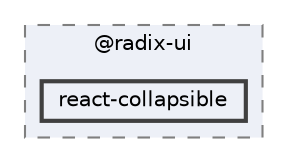 digraph "C:/Users/arisc/OneDrive/Documents/GitHub/FINAL/EcoEats-Project/node_modules/@radix-ui/react-collapsible"
{
 // LATEX_PDF_SIZE
  bgcolor="transparent";
  edge [fontname=Helvetica,fontsize=10,labelfontname=Helvetica,labelfontsize=10];
  node [fontname=Helvetica,fontsize=10,shape=box,height=0.2,width=0.4];
  compound=true
  subgraph clusterdir_ab62ad447ec992f2fe79c76b760e4d1f {
    graph [ bgcolor="#edf0f7", pencolor="grey50", label="@radix-ui", fontname=Helvetica,fontsize=10 style="filled,dashed", URL="dir_ab62ad447ec992f2fe79c76b760e4d1f.html",tooltip=""]
  dir_af3cc27fc4973120059f1fa7edeadd65 [label="react-collapsible", fillcolor="#edf0f7", color="grey25", style="filled,bold", URL="dir_af3cc27fc4973120059f1fa7edeadd65.html",tooltip=""];
  }
}
